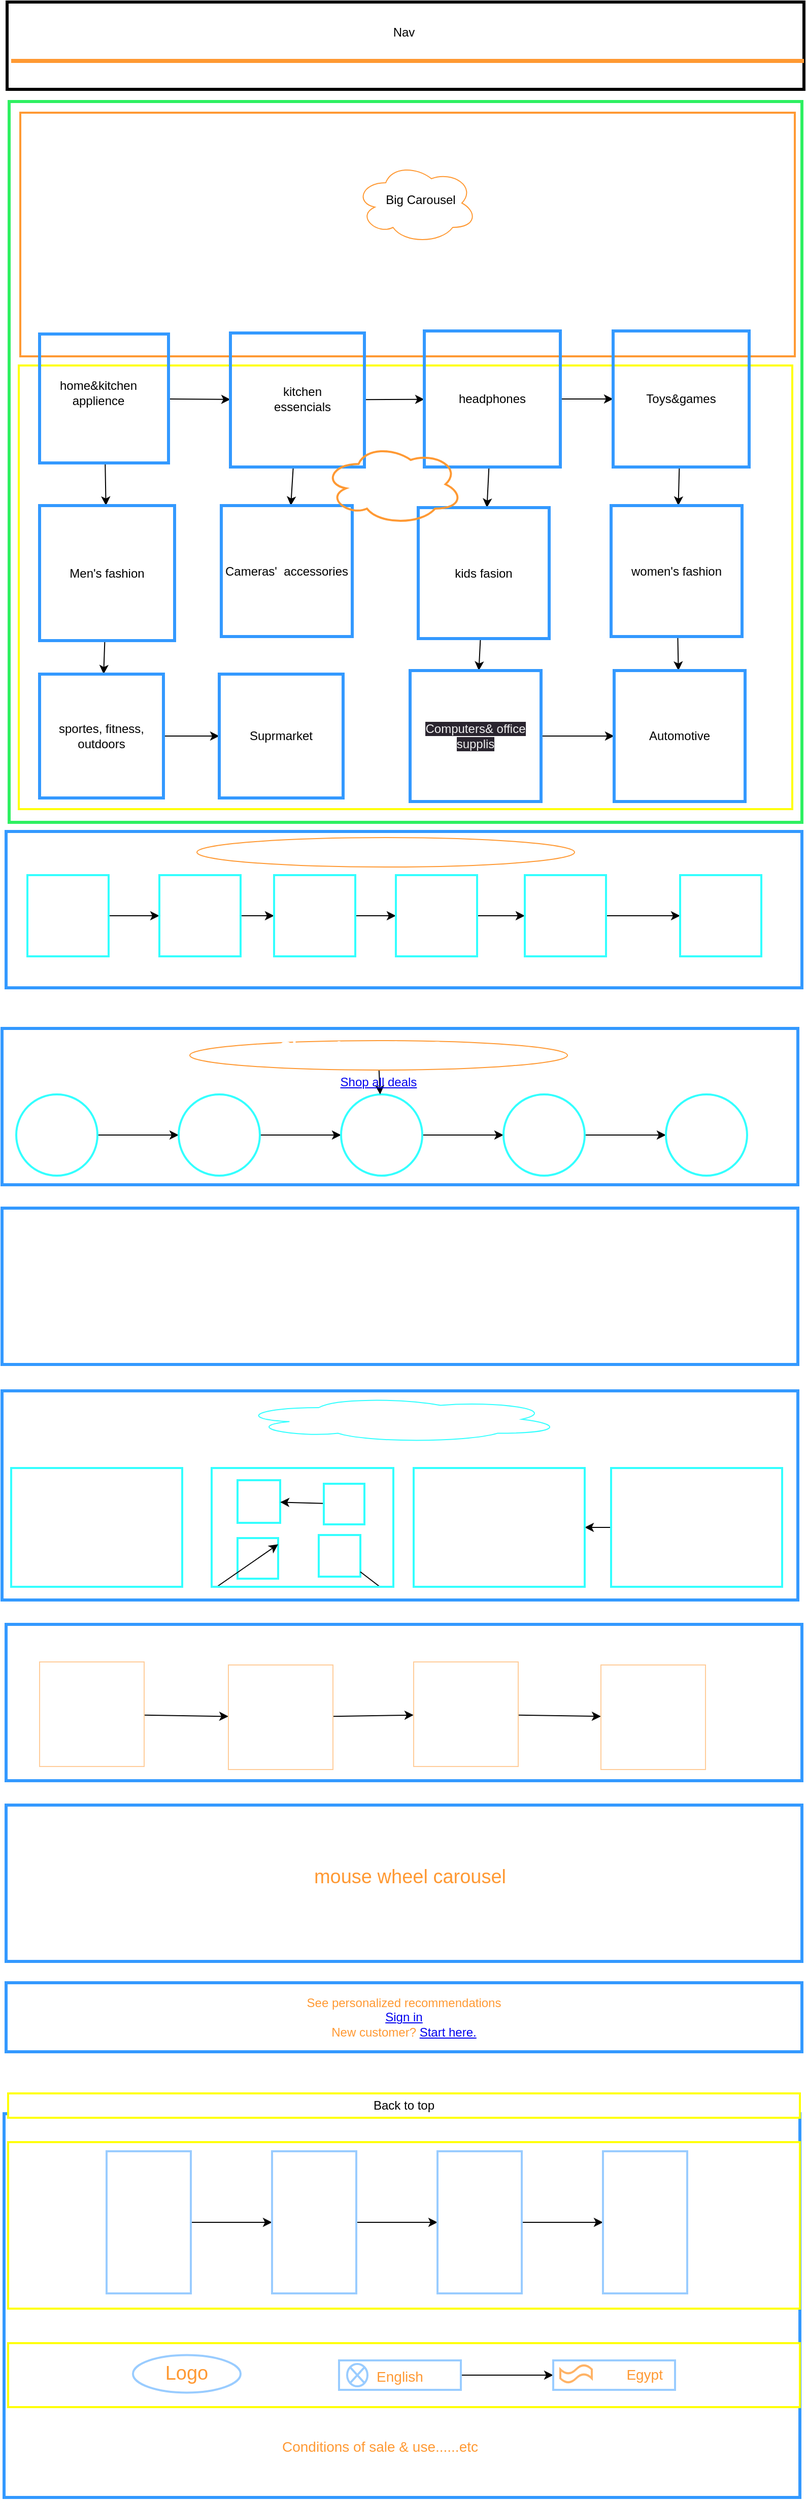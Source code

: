<mxfile>
    <diagram id="SZHYhyRzii-DjOMIfW77" name="Page-1">
        <mxGraphModel dx="5199" dy="2971" grid="0" gridSize="10" guides="1" tooltips="1" connect="1" arrows="1" fold="1" page="1" pageScale="1" pageWidth="1100" pageHeight="850" background="none" math="0" shadow="0">
            <root>
                <mxCell id="0"/>
                <mxCell id="1" parent="0"/>
                <mxCell id="2" value="" style="rounded=0;whiteSpace=wrap;html=1;strokeWidth=3;" parent="1" vertex="1">
                    <mxGeometry x="-3396" y="-2485" width="785" height="86" as="geometry"/>
                </mxCell>
                <mxCell id="5" value="" style="line;strokeWidth=4;html=1;strokeColor=#FF9933;" parent="1" vertex="1">
                    <mxGeometry x="-3392" y="-2432" width="781" height="10" as="geometry"/>
                </mxCell>
                <mxCell id="8" value="Nav" style="text;html=1;strokeColor=none;fillColor=none;align=center;verticalAlign=middle;whiteSpace=wrap;rounded=0;" parent="1" vertex="1">
                    <mxGeometry x="-3035" y="-2470" width="60" height="30" as="geometry"/>
                </mxCell>
                <mxCell id="9" value="" style="rounded=0;whiteSpace=wrap;html=1;strokeColor=#2EF061;strokeWidth=3;" parent="1" vertex="1">
                    <mxGeometry x="-3394" y="-2387" width="781" height="710" as="geometry"/>
                </mxCell>
                <mxCell id="12" value="" style="rounded=0;whiteSpace=wrap;html=1;strokeColor=#FF9933;strokeWidth=2;" parent="1" vertex="1">
                    <mxGeometry x="-3383" y="-2376" width="763" height="240" as="geometry"/>
                </mxCell>
                <mxCell id="14" value="Big Carousel" style="text;html=1;strokeColor=none;fillColor=none;align=center;verticalAlign=middle;whiteSpace=wrap;rounded=0;" parent="1" vertex="1">
                    <mxGeometry x="-3061" y="-2313" width="145" height="46" as="geometry"/>
                </mxCell>
                <mxCell id="15" value="" style="ellipse;shape=cloud;whiteSpace=wrap;html=1;strokeColor=#FF9933;fillColor=none;" parent="1" vertex="1">
                    <mxGeometry x="-3053" y="-2327" width="120" height="80" as="geometry"/>
                </mxCell>
                <mxCell id="17" value="" style="rounded=0;whiteSpace=wrap;html=1;strokeColor=#FFFF00;fillColor=none;strokeWidth=2;" parent="1" vertex="1">
                    <mxGeometry x="-3384.5" y="-2127" width="762" height="437" as="geometry"/>
                </mxCell>
                <mxCell id="21" value="" style="edgeStyle=none;html=1;" parent="1" source="18" target="20" edge="1">
                    <mxGeometry relative="1" as="geometry"/>
                </mxCell>
                <mxCell id="27" value="" style="edgeStyle=none;html=1;" parent="1" source="18" target="26" edge="1">
                    <mxGeometry relative="1" as="geometry"/>
                </mxCell>
                <mxCell id="18" value="" style="whiteSpace=wrap;html=1;aspect=fixed;strokeColor=#3399FF;fillColor=none;strokeWidth=3;" parent="1" vertex="1">
                    <mxGeometry x="-3364" y="-2158" width="127" height="127" as="geometry"/>
                </mxCell>
                <mxCell id="23" value="" style="edgeStyle=none;html=1;" parent="1" source="20" target="22" edge="1">
                    <mxGeometry relative="1" as="geometry"/>
                </mxCell>
                <mxCell id="29" value="" style="edgeStyle=none;html=1;" parent="1" source="20" target="28" edge="1">
                    <mxGeometry relative="1" as="geometry"/>
                </mxCell>
                <mxCell id="20" value="" style="whiteSpace=wrap;html=1;aspect=fixed;strokeColor=#3399FF;fillColor=none;strokeWidth=3;" parent="1" vertex="1">
                    <mxGeometry x="-3176" y="-2159" width="132" height="132" as="geometry"/>
                </mxCell>
                <mxCell id="25" value="" style="edgeStyle=none;html=1;" parent="1" source="22" target="24" edge="1">
                    <mxGeometry relative="1" as="geometry"/>
                </mxCell>
                <mxCell id="31" value="" style="edgeStyle=none;html=1;" parent="1" source="22" target="30" edge="1">
                    <mxGeometry relative="1" as="geometry"/>
                </mxCell>
                <mxCell id="22" value="headphones" style="whiteSpace=wrap;html=1;aspect=fixed;strokeColor=#3399FF;fillColor=none;strokeWidth=3;" parent="1" vertex="1">
                    <mxGeometry x="-2985" y="-2161" width="134" height="134" as="geometry"/>
                </mxCell>
                <mxCell id="33" value="" style="edgeStyle=none;html=1;" parent="1" source="24" target="32" edge="1">
                    <mxGeometry relative="1" as="geometry"/>
                </mxCell>
                <mxCell id="24" value="Toys&amp;amp;games" style="whiteSpace=wrap;html=1;aspect=fixed;strokeColor=#3399FF;fillColor=none;strokeWidth=3;align=center;" parent="1" vertex="1">
                    <mxGeometry x="-2799" y="-2161" width="134" height="134" as="geometry"/>
                </mxCell>
                <mxCell id="35" value="" style="edgeStyle=none;html=1;" parent="1" source="26" target="34" edge="1">
                    <mxGeometry relative="1" as="geometry"/>
                </mxCell>
                <mxCell id="26" value="Men's fashion" style="whiteSpace=wrap;html=1;aspect=fixed;strokeColor=#3399FF;fillColor=none;strokeWidth=3;" parent="1" vertex="1">
                    <mxGeometry x="-3364" y="-1989" width="133" height="133" as="geometry"/>
                </mxCell>
                <mxCell id="28" value="Cameras'&amp;nbsp; accessories" style="whiteSpace=wrap;html=1;aspect=fixed;strokeColor=#3399FF;fillColor=none;strokeWidth=3;" parent="1" vertex="1">
                    <mxGeometry x="-3185" y="-1989" width="129" height="129" as="geometry"/>
                </mxCell>
                <mxCell id="39" value="" style="edgeStyle=none;html=1;" parent="1" source="30" target="38" edge="1">
                    <mxGeometry relative="1" as="geometry"/>
                </mxCell>
                <mxCell id="30" value="kids fasion" style="whiteSpace=wrap;html=1;aspect=fixed;strokeColor=#3399FF;fillColor=none;strokeWidth=3;" parent="1" vertex="1">
                    <mxGeometry x="-2991" y="-1987" width="129" height="129" as="geometry"/>
                </mxCell>
                <mxCell id="41" value="" style="edgeStyle=none;html=1;" parent="1" source="32" target="40" edge="1">
                    <mxGeometry relative="1" as="geometry"/>
                </mxCell>
                <mxCell id="32" value="women's fashion" style="whiteSpace=wrap;html=1;aspect=fixed;strokeColor=#3399FF;fillColor=none;strokeWidth=3;" parent="1" vertex="1">
                    <mxGeometry x="-2801" y="-1989" width="129" height="129" as="geometry"/>
                </mxCell>
                <mxCell id="37" value="" style="edgeStyle=none;html=1;" parent="1" source="34" target="36" edge="1">
                    <mxGeometry relative="1" as="geometry"/>
                </mxCell>
                <mxCell id="34" value="sportes, fitness, outdoors" style="whiteSpace=wrap;html=1;aspect=fixed;strokeColor=#3399FF;fillColor=none;strokeWidth=3;align=center;" parent="1" vertex="1">
                    <mxGeometry x="-3364" y="-1823" width="122" height="122" as="geometry"/>
                </mxCell>
                <mxCell id="36" value="Suprmarket" style="whiteSpace=wrap;html=1;aspect=fixed;strokeColor=#3399FF;fillColor=none;strokeWidth=3;" parent="1" vertex="1">
                    <mxGeometry x="-3187" y="-1823" width="122" height="122" as="geometry"/>
                </mxCell>
                <mxCell id="46" value="" style="edgeStyle=none;html=1;" parent="1" source="38" target="40" edge="1">
                    <mxGeometry relative="1" as="geometry"/>
                </mxCell>
                <mxCell id="38" value="&lt;span style=&quot;color: rgb(240, 240, 240); font-family: Helvetica; font-size: 12px; font-style: normal; font-variant-ligatures: normal; font-variant-caps: normal; font-weight: 400; letter-spacing: normal; orphans: 2; text-align: center; text-indent: 0px; text-transform: none; widows: 2; word-spacing: 0px; -webkit-text-stroke-width: 0px; background-color: rgb(42, 37, 47); text-decoration-thickness: initial; text-decoration-style: initial; text-decoration-color: initial; float: none; display: inline !important;&quot;&gt;Computers&amp;amp; office supplis&lt;/span&gt;" style="whiteSpace=wrap;html=1;aspect=fixed;strokeColor=#3399FF;fillColor=none;strokeWidth=3;" parent="1" vertex="1">
                    <mxGeometry x="-2999" y="-1826.5" width="129" height="129" as="geometry"/>
                </mxCell>
                <mxCell id="40" value="Automotive" style="whiteSpace=wrap;html=1;aspect=fixed;strokeColor=#3399FF;fillColor=none;strokeWidth=3;" parent="1" vertex="1">
                    <mxGeometry x="-2798" y="-1826.5" width="129" height="129" as="geometry"/>
                </mxCell>
                <mxCell id="42" value="home&amp;amp;kitchen applience" style="text;html=1;strokeColor=none;fillColor=none;align=center;verticalAlign=middle;whiteSpace=wrap;rounded=0;strokeWidth=3;" parent="1" vertex="1">
                    <mxGeometry x="-3336" y="-2115" width="60" height="30" as="geometry"/>
                </mxCell>
                <mxCell id="45" value="kitchen&lt;br&gt;essencials&lt;br&gt;" style="text;html=1;strokeColor=none;fillColor=none;align=center;verticalAlign=middle;whiteSpace=wrap;rounded=0;strokeWidth=3;" parent="1" vertex="1">
                    <mxGeometry x="-3135" y="-2109.5" width="60" height="30" as="geometry"/>
                </mxCell>
                <mxCell id="47" value="" style="rounded=0;whiteSpace=wrap;html=1;strokeColor=#3399FF;strokeWidth=3;fillColor=none;" parent="1" vertex="1">
                    <mxGeometry x="-3397" y="-1668" width="784" height="154" as="geometry"/>
                </mxCell>
                <mxCell id="48" value="&lt;b&gt;make it 2 rows and&lt;br&gt;&amp;nbsp;use carousel&lt;/b&gt;" style="ellipse;shape=cloud;whiteSpace=wrap;html=1;strokeColor=#FF9933;strokeWidth=2;fillColor=none;align=center;fontColor=#FFFFFF;" parent="1" vertex="1">
                    <mxGeometry x="-3084" y="-2050" width="137" height="80" as="geometry"/>
                </mxCell>
                <mxCell id="49" value="Today's deals .. 10 carousels using owl carousel" style="ellipse;whiteSpace=wrap;html=1;strokeColor=#FF9933;strokeWidth=1;fontColor=#FFFFFF;fillColor=none;" parent="1" vertex="1">
                    <mxGeometry x="-3209" y="-1662" width="372" height="29" as="geometry"/>
                </mxCell>
                <mxCell id="52" value="" style="edgeStyle=none;html=1;fontColor=#FFFFFF;" parent="1" source="50" target="51" edge="1">
                    <mxGeometry relative="1" as="geometry"/>
                </mxCell>
                <mxCell id="50" value="" style="whiteSpace=wrap;html=1;aspect=fixed;strokeColor=#33FFFF;strokeWidth=2;fontColor=#FFFFFF;fillColor=none;" parent="1" vertex="1">
                    <mxGeometry x="-3376" y="-1625" width="80" height="80" as="geometry"/>
                </mxCell>
                <mxCell id="54" value="" style="edgeStyle=none;html=1;fontColor=#FFFFFF;" parent="1" source="51" target="53" edge="1">
                    <mxGeometry relative="1" as="geometry"/>
                </mxCell>
                <mxCell id="51" value="" style="whiteSpace=wrap;html=1;aspect=fixed;strokeColor=#33FFFF;strokeWidth=2;fontColor=#FFFFFF;fillColor=none;" parent="1" vertex="1">
                    <mxGeometry x="-3246" y="-1625" width="80" height="80" as="geometry"/>
                </mxCell>
                <mxCell id="56" value="" style="edgeStyle=none;html=1;fontColor=#FFFFFF;" parent="1" source="53" target="55" edge="1">
                    <mxGeometry relative="1" as="geometry"/>
                </mxCell>
                <mxCell id="53" value="" style="whiteSpace=wrap;html=1;aspect=fixed;strokeColor=#33FFFF;strokeWidth=2;fontColor=#FFFFFF;fillColor=none;" parent="1" vertex="1">
                    <mxGeometry x="-3133" y="-1625" width="80" height="80" as="geometry"/>
                </mxCell>
                <mxCell id="58" value="" style="edgeStyle=none;html=1;fontColor=#FFFFFF;" parent="1" source="55" target="57" edge="1">
                    <mxGeometry relative="1" as="geometry"/>
                </mxCell>
                <mxCell id="55" value="" style="whiteSpace=wrap;html=1;aspect=fixed;strokeColor=#33FFFF;strokeWidth=2;fontColor=#FFFFFF;fillColor=none;" parent="1" vertex="1">
                    <mxGeometry x="-3013" y="-1625" width="80" height="80" as="geometry"/>
                </mxCell>
                <mxCell id="60" value="" style="edgeStyle=none;html=1;fontColor=#FFFFFF;" parent="1" source="57" target="59" edge="1">
                    <mxGeometry relative="1" as="geometry"/>
                </mxCell>
                <mxCell id="57" value="" style="whiteSpace=wrap;html=1;aspect=fixed;strokeColor=#33FFFF;strokeWidth=2;fontColor=#FFFFFF;fillColor=none;" parent="1" vertex="1">
                    <mxGeometry x="-2886" y="-1625" width="80" height="80" as="geometry"/>
                </mxCell>
                <mxCell id="59" value="" style="whiteSpace=wrap;html=1;aspect=fixed;strokeColor=#33FFFF;strokeWidth=2;fontColor=#FFFFFF;fillColor=none;" parent="1" vertex="1">
                    <mxGeometry x="-2733" y="-1625" width="80" height="80" as="geometry"/>
                </mxCell>
                <mxCell id="63" value="" style="rounded=0;whiteSpace=wrap;html=1;strokeColor=#3399FF;strokeWidth=3;fillColor=none;fontColor=#FFFFFF;" parent="1" vertex="1">
                    <mxGeometry x="-3401" y="-1474" width="784" height="154" as="geometry"/>
                </mxCell>
                <mxCell id="79" value="" style="edgeStyle=none;html=1;fontColor=#FFFFFF;" parent="1" source="77" target="78" edge="1">
                    <mxGeometry relative="1" as="geometry"/>
                </mxCell>
                <mxCell id="77" value="" style="ellipse;whiteSpace=wrap;html=1;aspect=fixed;strokeColor=#33FFFF;strokeWidth=2;fontColor=#FFFFFF;fillColor=none;" parent="1" vertex="1">
                    <mxGeometry x="-3387" y="-1409" width="80" height="80" as="geometry"/>
                </mxCell>
                <mxCell id="81" value="" style="edgeStyle=none;html=1;fontColor=#FFFFFF;" parent="1" source="78" target="80" edge="1">
                    <mxGeometry relative="1" as="geometry"/>
                </mxCell>
                <mxCell id="78" value="" style="ellipse;whiteSpace=wrap;html=1;aspect=fixed;strokeColor=#33FFFF;strokeWidth=2;fontColor=#FFFFFF;fillColor=none;" parent="1" vertex="1">
                    <mxGeometry x="-3227" y="-1409" width="80" height="80" as="geometry"/>
                </mxCell>
                <mxCell id="84" value="" style="edgeStyle=none;html=1;fontColor=#FFFFFF;" parent="1" source="80" target="83" edge="1">
                    <mxGeometry relative="1" as="geometry"/>
                </mxCell>
                <mxCell id="80" value="" style="ellipse;whiteSpace=wrap;html=1;aspect=fixed;strokeColor=#33FFFF;strokeWidth=2;fontColor=#FFFFFF;fillColor=none;" parent="1" vertex="1">
                    <mxGeometry x="-3067" y="-1409" width="80" height="80" as="geometry"/>
                </mxCell>
                <mxCell id="86" value="" style="edgeStyle=none;html=1;fontColor=#FFFFFF;" parent="1" source="83" target="85" edge="1">
                    <mxGeometry relative="1" as="geometry"/>
                </mxCell>
                <mxCell id="83" value="" style="ellipse;whiteSpace=wrap;html=1;aspect=fixed;strokeColor=#33FFFF;strokeWidth=2;fontColor=#FFFFFF;fillColor=none;" parent="1" vertex="1">
                    <mxGeometry x="-2907" y="-1409" width="80" height="80" as="geometry"/>
                </mxCell>
                <mxCell id="85" value="" style="ellipse;whiteSpace=wrap;html=1;aspect=fixed;strokeColor=#33FFFF;strokeWidth=2;fontColor=#FFFFFF;fillColor=none;" parent="1" vertex="1">
                    <mxGeometry x="-2747" y="-1409" width="80" height="80" as="geometry"/>
                </mxCell>
                <mxCell id="89" value="" style="edgeStyle=none;html=1;fontSize=607;fontColor=#FFFFFF;" parent="1" source="87" target="80" edge="1">
                    <mxGeometry relative="1" as="geometry"/>
                </mxCell>
                <mxCell id="87" value="&lt;div class=&quot;a-section as-title-block&quot;&gt;&lt;h2 class=&quot;as-title-block-left&quot;&gt;&lt;span class=&quot;a-color-base&quot;&gt;Shop the Budget Store&lt;/span&gt;&lt;/h2&gt;&lt;span class=&quot;as-title-block-right&quot;&gt;&lt;a href=&quot;https://www.amazon.eg/-/en/whitefriday&quot; class=&quot;a-link-normal&quot;&gt;Shop all deals&lt;/a&gt;&lt;/span&gt;&lt;/div&gt;" style="ellipse;whiteSpace=wrap;html=1;strokeColor=#FF9933;strokeWidth=1;fontColor=#FFFFFF;fillColor=none;" parent="1" vertex="1">
                    <mxGeometry x="-3216" y="-1462" width="372" height="29" as="geometry"/>
                </mxCell>
                <mxCell id="93" value="&lt;h2 class=&quot;as-title-block-left&quot;&gt;&lt;span class=&quot;a-color-base&quot;&gt;Frequently repurchased in Beauty &amp;amp; Personal Care&lt;/span&gt;&lt;/h2&gt;&lt;div&gt;&lt;span class=&quot;a-color-base&quot;&gt;wheel carousel&lt;/span&gt;&lt;/div&gt;" style="rounded=0;whiteSpace=wrap;html=1;strokeColor=#3399FF;strokeWidth=3;fillColor=none;fontColor=#FFFFFF;" parent="1" vertex="1">
                    <mxGeometry x="-3401" y="-1297" width="784" height="154" as="geometry"/>
                </mxCell>
                <mxCell id="94" value="&lt;h2 class=&quot;as-title-block-left&quot;&gt;&lt;br&gt;&lt;/h2&gt;" style="rounded=0;whiteSpace=wrap;html=1;strokeColor=#3399FF;strokeWidth=3;fillColor=none;fontColor=#FFFFFF;" parent="1" vertex="1">
                    <mxGeometry x="-3401" y="-1117" width="784" height="206" as="geometry"/>
                </mxCell>
                <mxCell id="96" value="" style="rounded=0;whiteSpace=wrap;html=1;strokeColor=#33FFFF;strokeWidth=2;fontSize=607;fontColor=#FFFFFF;fillColor=none;" parent="1" vertex="1">
                    <mxGeometry x="-3392" y="-1041" width="168.5" height="117" as="geometry"/>
                </mxCell>
                <mxCell id="99" value="" style="whiteSpace=wrap;html=1;aspect=fixed;strokeColor=#33FFFF;strokeWidth=2;fontSize=607;fontColor=#FFFFFF;fillColor=none;" parent="1" vertex="1">
                    <mxGeometry x="-3169" y="-1029" width="42" height="42" as="geometry"/>
                </mxCell>
                <mxCell id="114" value="" style="edgeStyle=none;html=1;fontSize=607;fontColor=#FFFFFF;" parent="1" source="101" target="99" edge="1">
                    <mxGeometry relative="1" as="geometry"/>
                </mxCell>
                <mxCell id="101" value="" style="whiteSpace=wrap;html=1;aspect=fixed;strokeColor=#33FFFF;strokeWidth=2;fontSize=607;fontColor=#FFFFFF;fillColor=none;" parent="1" vertex="1">
                    <mxGeometry x="-3084" y="-1025.5" width="40" height="40" as="geometry"/>
                </mxCell>
                <mxCell id="103" value="" style="whiteSpace=wrap;html=1;aspect=fixed;strokeColor=#33FFFF;strokeWidth=2;fontSize=607;fontColor=#FFFFFF;fillColor=none;" parent="1" vertex="1">
                    <mxGeometry x="-3169" y="-972" width="40" height="40" as="geometry"/>
                </mxCell>
                <mxCell id="113" value="" style="edgeStyle=none;html=1;fontSize=607;fontColor=#FFFFFF;startArrow=none;" parent="1" source="97" target="103" edge="1">
                    <mxGeometry relative="1" as="geometry"/>
                </mxCell>
                <mxCell id="106" value="" style="whiteSpace=wrap;html=1;aspect=fixed;strokeColor=#33FFFF;strokeWidth=2;fontSize=607;fontColor=#FFFFFF;fillColor=none;direction=south;" parent="1" vertex="1">
                    <mxGeometry x="-3089" y="-975" width="41" height="41" as="geometry"/>
                </mxCell>
                <mxCell id="112" value="" style="edgeStyle=none;html=1;fontSize=607;fontColor=#FFFFFF;" parent="1" source="109" target="111" edge="1">
                    <mxGeometry relative="1" as="geometry"/>
                </mxCell>
                <mxCell id="109" value="" style="rounded=0;whiteSpace=wrap;html=1;strokeColor=#33FFFF;strokeWidth=2;fontSize=607;fontColor=#FFFFFF;fillColor=none;" parent="1" vertex="1">
                    <mxGeometry x="-2801" y="-1041" width="168.5" height="117" as="geometry"/>
                </mxCell>
                <mxCell id="111" value="" style="rounded=0;whiteSpace=wrap;html=1;strokeColor=#33FFFF;strokeWidth=2;fontSize=607;fontColor=#FFFFFF;fillColor=none;" parent="1" vertex="1">
                    <mxGeometry x="-2995.5" y="-1041" width="168.5" height="117" as="geometry"/>
                </mxCell>
                <mxCell id="115" value="" style="edgeStyle=none;html=1;fontSize=607;fontColor=#FFFFFF;endArrow=none;" parent="1" source="106" target="97" edge="1">
                    <mxGeometry relative="1" as="geometry">
                        <mxPoint x="-3089" y="-953.863" as="sourcePoint"/>
                        <mxPoint x="-3129" y="-952.621" as="targetPoint"/>
                    </mxGeometry>
                </mxCell>
                <mxCell id="97" value="" style="rounded=0;whiteSpace=wrap;html=1;strokeColor=#33FFFF;strokeWidth=2;fontSize=607;fontColor=#FFFFFF;fillColor=none;" parent="1" vertex="1">
                    <mxGeometry x="-3194.5" y="-1041" width="179" height="117" as="geometry"/>
                </mxCell>
                <mxCell id="116" value="new Arrivals" style="ellipse;shape=cloud;whiteSpace=wrap;html=1;strokeColor=#33FFFF;strokeWidth=1;fontSize=16;fontColor=#FFFFFF;fillColor=none;" parent="1" vertex="1">
                    <mxGeometry x="-3169" y="-1112" width="320" height="46" as="geometry"/>
                </mxCell>
                <mxCell id="117" value="" style="rounded=0;whiteSpace=wrap;html=1;strokeColor=#3399FF;strokeWidth=3;fillColor=none;" parent="1" vertex="1">
                    <mxGeometry x="-3397" y="-887" width="784" height="154" as="geometry"/>
                </mxCell>
                <mxCell id="120" value="" style="edgeStyle=none;html=1;fontSize=16;fontColor=#FFFFFF;" parent="1" source="118" target="119" edge="1">
                    <mxGeometry relative="1" as="geometry"/>
                </mxCell>
                <mxCell id="118" value="" style="whiteSpace=wrap;html=1;aspect=fixed;strokeColor=#FFCC99;strokeWidth=1;fontSize=16;fontColor=#FFFFFF;fillColor=none;" parent="1" vertex="1">
                    <mxGeometry x="-3364" y="-850" width="103" height="103" as="geometry"/>
                </mxCell>
                <mxCell id="122" value="" style="edgeStyle=none;html=1;fontSize=16;fontColor=#FFFFFF;" parent="1" source="119" target="121" edge="1">
                    <mxGeometry relative="1" as="geometry"/>
                </mxCell>
                <mxCell id="119" value="" style="whiteSpace=wrap;html=1;aspect=fixed;strokeColor=#FFCC99;strokeWidth=1;fontSize=16;fontColor=#FFFFFF;fillColor=none;" parent="1" vertex="1">
                    <mxGeometry x="-3178" y="-847" width="103" height="103" as="geometry"/>
                </mxCell>
                <mxCell id="124" value="" style="edgeStyle=none;html=1;fontSize=16;fontColor=#FFFFFF;" parent="1" source="121" target="123" edge="1">
                    <mxGeometry relative="1" as="geometry"/>
                </mxCell>
                <mxCell id="121" value="" style="whiteSpace=wrap;html=1;aspect=fixed;strokeColor=#FFCC99;strokeWidth=1;fontSize=16;fontColor=#FFFFFF;fillColor=none;" parent="1" vertex="1">
                    <mxGeometry x="-2995.5" y="-850" width="103" height="103" as="geometry"/>
                </mxCell>
                <mxCell id="123" value="" style="whiteSpace=wrap;html=1;aspect=fixed;strokeColor=#FFCC99;strokeWidth=1;fontSize=16;fontColor=#FFFFFF;fillColor=none;" parent="1" vertex="1">
                    <mxGeometry x="-2811" y="-847" width="103" height="103" as="geometry"/>
                </mxCell>
                <mxCell id="125" value="Large appliance&lt;br&gt;10 mouse wheel carousel" style="text;strokeColor=none;fillColor=none;html=1;fontSize=15;fontStyle=1;verticalAlign=middle;align=center;strokeWidth=1;fontColor=#FFFFFF;" parent="1" vertex="1">
                    <mxGeometry x="-3075" y="-878" width="100" height="17" as="geometry"/>
                </mxCell>
                <mxCell id="126" value="" style="rounded=0;whiteSpace=wrap;html=1;strokeColor=#3399FF;strokeWidth=3;fillColor=none;fontColor=#FF9933;" parent="1" vertex="1">
                    <mxGeometry x="-3397" y="-709" width="784" height="154" as="geometry"/>
                </mxCell>
                <mxCell id="127" value="&lt;h2 class=&quot;as-title-block-left&quot;&gt;&lt;span style=&quot;font-size: 19px;&quot; class=&quot;a-color-base&quot;&gt;Frequently purchased in Groceries&lt;/span&gt;&lt;/h2&gt;" style="text;strokeColor=none;fillColor=none;html=1;fontSize=24;fontStyle=1;verticalAlign=middle;align=center;strokeWidth=1;fontColor=#FFFFFF;" parent="1" vertex="1">
                    <mxGeometry x="-3067" y="-709" width="100" height="40" as="geometry"/>
                </mxCell>
                <mxCell id="128" value="mouse wheel carousel" style="text;html=1;strokeColor=none;fillColor=none;align=center;verticalAlign=middle;whiteSpace=wrap;rounded=0;strokeWidth=1;fontSize=19;fontColor=#FF9933;" parent="1" vertex="1">
                    <mxGeometry x="-3103" y="-653" width="208" height="30" as="geometry"/>
                </mxCell>
                <mxCell id="130" value="&lt;meta charset=&quot;utf-8&quot;&gt;&lt;div data-mix-claimed=&quot;true&quot; data-acp-tracking=&quot;{&amp;quot;pd_rd_w&amp;quot;:&amp;quot;vAYxo&amp;quot;,&amp;quot;content-id&amp;quot;:&amp;quot;amzn1.sym.8e6e84ee-12aa-45bc-a2da-7348c17c3e6e&amp;quot;,&amp;quot;pf_rd_p&amp;quot;:&amp;quot;8e6e84ee-12aa-45bc-a2da-7348c17c3e6e&amp;quot;,&amp;quot;pf_rd_r&amp;quot;:&amp;quot;PK5D1TDE805KMWAJQT5N&amp;quot;,&amp;quot;pd_rd_wg&amp;quot;:&amp;quot;bNxk9&amp;quot;,&amp;quot;pd_rd_r&amp;quot;:&amp;quot;c80b626b-6c15-47ca-a0d8-a68a5f949608&amp;quot;,&amp;quot;ref_&amp;quot;:&amp;quot;rvi&amp;quot;}&quot; data-card-metrics-id=&quot;p13n-rvi_desktop-rvi_0&quot; id=&quot;CardInstanceA3T_tH_oM4MuZzottoH7uw&quot; class=&quot;_cDEzb_identity_slKBR&quot;&gt;&lt;div align=&quot;center&quot; class=&quot;rhf-state-signin&quot;&gt;&lt;div class=&quot;rhf-sign-in-button&quot;&gt;&lt;div class=&quot;rhf-sign-in-title&quot;&gt;See personalized recommendations&lt;/div&gt;&lt;a href=&quot;https://www.amazon.eg/ap/signin?openid.mode=checkid_setup&amp;amp;openid.ns=http%3A%2F%2Fspecs.openid.net%2Fauth%2F2.0&amp;amp;openid.return_to=https%3A%2F%2Fwww.amazon.eg%2Fref%3Drhf_sign_in&amp;amp;openid.assoc_handle=egflex&amp;amp;openid.pape.max_auth_age=0&quot; class=&quot;action-button&quot;&gt;&lt;span width=&quot;50px&quot; class=&quot;action-inner&quot;&gt;Sign in&lt;/span&gt;&lt;/a&gt;&lt;div class=&quot;rhf-sign-in-tooltip-new-customer&quot;&gt;New customer?&amp;nbsp;&lt;a href=&quot;https://www.amazon.eg/ap/register?openid.mode=checkid_setup&amp;amp;openid.ns=http%3A%2F%2Fspecs.openid.net%2Fauth%2F2.0&amp;amp;openid.return_to=https%3A%2F%2Fwww.amazon.eg%2Fref%3Drhf_sign_in&amp;amp;openid.assoc_handle=egflex&quot; class=&quot;sign-in-tooltip-link&quot;&gt;Start here.&lt;/a&gt;&lt;/div&gt;&lt;/div&gt;&lt;/div&gt;&lt;/div&gt;" style="rounded=0;whiteSpace=wrap;html=1;strokeColor=#3399FF;strokeWidth=3;fillColor=none;fontColor=#FF9933;" parent="1" vertex="1">
                    <mxGeometry x="-3397" y="-534" width="784" height="68" as="geometry"/>
                </mxCell>
                <mxCell id="131" value="&lt;div data-mix-claimed=&quot;true&quot; data-acp-tracking=&quot;{&amp;quot;pd_rd_w&amp;quot;:&amp;quot;vAYxo&amp;quot;,&amp;quot;content-id&amp;quot;:&amp;quot;amzn1.sym.8e6e84ee-12aa-45bc-a2da-7348c17c3e6e&amp;quot;,&amp;quot;pf_rd_p&amp;quot;:&amp;quot;8e6e84ee-12aa-45bc-a2da-7348c17c3e6e&amp;quot;,&amp;quot;pf_rd_r&amp;quot;:&amp;quot;PK5D1TDE805KMWAJQT5N&amp;quot;,&amp;quot;pd_rd_wg&amp;quot;:&amp;quot;bNxk9&amp;quot;,&amp;quot;pd_rd_r&amp;quot;:&amp;quot;c80b626b-6c15-47ca-a0d8-a68a5f949608&amp;quot;,&amp;quot;ref_&amp;quot;:&amp;quot;rvi&amp;quot;}&quot; data-card-metrics-id=&quot;p13n-rvi_desktop-rvi_0&quot; id=&quot;CardInstanceA3T_tH_oM4MuZzottoH7uw&quot; class=&quot;_cDEzb_identity_slKBR&quot;&gt;&lt;div align=&quot;center&quot; class=&quot;rhf-state-signin&quot;&gt;&lt;div class=&quot;rhf-sign-in-button&quot;&gt;&lt;div class=&quot;rhf-sign-in-title&quot;&gt;Condit&lt;/div&gt;&lt;/div&gt;&lt;/div&gt;&lt;/div&gt;" style="rounded=0;whiteSpace=wrap;html=1;strokeColor=#3399FF;strokeWidth=3;fillColor=none;fontColor=#FF9933;" parent="1" vertex="1">
                    <mxGeometry x="-3399" y="-405" width="784" height="378" as="geometry"/>
                </mxCell>
                <mxCell id="132" value="&lt;div data-mix-claimed=&quot;true&quot; data-acp-tracking=&quot;{&amp;quot;pd_rd_w&amp;quot;:&amp;quot;vAYxo&amp;quot;,&amp;quot;content-id&amp;quot;:&amp;quot;amzn1.sym.8e6e84ee-12aa-45bc-a2da-7348c17c3e6e&amp;quot;,&amp;quot;pf_rd_p&amp;quot;:&amp;quot;8e6e84ee-12aa-45bc-a2da-7348c17c3e6e&amp;quot;,&amp;quot;pf_rd_r&amp;quot;:&amp;quot;PK5D1TDE805KMWAJQT5N&amp;quot;,&amp;quot;pd_rd_wg&amp;quot;:&amp;quot;bNxk9&amp;quot;,&amp;quot;pd_rd_r&amp;quot;:&amp;quot;c80b626b-6c15-47ca-a0d8-a68a5f949608&amp;quot;,&amp;quot;ref_&amp;quot;:&amp;quot;rvi&amp;quot;}&quot; data-card-metrics-id=&quot;p13n-rvi_desktop-rvi_0&quot; id=&quot;CardInstanceA3T_tH_oM4MuZzottoH7uw&quot; class=&quot;_cDEzb_identity_slKBR&quot;&gt;&lt;div align=&quot;center&quot; class=&quot;rhf-state-signin&quot;&gt;&lt;div class=&quot;rhf-sign-in-button&quot;&gt;&lt;div class=&quot;rhf-sign-in-title&quot;&gt;Back to top&lt;/div&gt;&lt;/div&gt;&lt;/div&gt;&lt;/div&gt;" style="rounded=0;whiteSpace=wrap;html=1;strokeWidth=2;strokeColor=#FFFF00;" parent="1" vertex="1">
                    <mxGeometry x="-3395" y="-425" width="780" height="24" as="geometry"/>
                </mxCell>
                <mxCell id="133" value="&lt;div data-mix-claimed=&quot;true&quot; data-acp-tracking=&quot;{&amp;quot;pd_rd_w&amp;quot;:&amp;quot;vAYxo&amp;quot;,&amp;quot;content-id&amp;quot;:&amp;quot;amzn1.sym.8e6e84ee-12aa-45bc-a2da-7348c17c3e6e&amp;quot;,&amp;quot;pf_rd_p&amp;quot;:&amp;quot;8e6e84ee-12aa-45bc-a2da-7348c17c3e6e&amp;quot;,&amp;quot;pf_rd_r&amp;quot;:&amp;quot;PK5D1TDE805KMWAJQT5N&amp;quot;,&amp;quot;pd_rd_wg&amp;quot;:&amp;quot;bNxk9&amp;quot;,&amp;quot;pd_rd_r&amp;quot;:&amp;quot;c80b626b-6c15-47ca-a0d8-a68a5f949608&amp;quot;,&amp;quot;ref_&amp;quot;:&amp;quot;rvi&amp;quot;}&quot; data-card-metrics-id=&quot;p13n-rvi_desktop-rvi_0&quot; id=&quot;CardInstanceA3T_tH_oM4MuZzottoH7uw&quot; class=&quot;_cDEzb_identity_slKBR&quot;&gt;&lt;div align=&quot;center&quot; class=&quot;rhf-state-signin&quot;&gt;&lt;div class=&quot;rhf-sign-in-button&quot;&gt;&lt;div class=&quot;rhf-sign-in-title&quot;&gt;&lt;br&gt;&lt;/div&gt;&lt;/div&gt;&lt;/div&gt;&lt;/div&gt;" style="rounded=0;whiteSpace=wrap;html=1;strokeWidth=2;strokeColor=#FFFF00;" parent="1" vertex="1">
                    <mxGeometry x="-3395" y="-377" width="780" height="164" as="geometry"/>
                </mxCell>
                <mxCell id="136" value="" style="edgeStyle=none;html=1;fontSize=19;fontColor=#FF9933;" parent="1" source="134" target="135" edge="1">
                    <mxGeometry relative="1" as="geometry"/>
                </mxCell>
                <mxCell id="134" value="" style="rounded=0;whiteSpace=wrap;html=1;strokeColor=#99CCFF;strokeWidth=2;fontSize=19;fontColor=#FF9933;fillColor=none;direction=south;" parent="1" vertex="1">
                    <mxGeometry x="-3298" y="-368" width="83" height="140" as="geometry"/>
                </mxCell>
                <mxCell id="138" value="" style="edgeStyle=none;html=1;fontSize=19;fontColor=#FF9933;" parent="1" source="135" target="137" edge="1">
                    <mxGeometry relative="1" as="geometry"/>
                </mxCell>
                <mxCell id="135" value="" style="rounded=0;whiteSpace=wrap;html=1;strokeColor=#99CCFF;strokeWidth=2;fontSize=19;fontColor=#FF9933;fillColor=none;direction=south;" parent="1" vertex="1">
                    <mxGeometry x="-3135" y="-368" width="83" height="140" as="geometry"/>
                </mxCell>
                <mxCell id="140" value="" style="edgeStyle=none;html=1;fontSize=19;fontColor=#FF9933;" parent="1" source="137" target="139" edge="1">
                    <mxGeometry relative="1" as="geometry"/>
                </mxCell>
                <mxCell id="137" value="" style="rounded=0;whiteSpace=wrap;html=1;strokeColor=#99CCFF;strokeWidth=2;fontSize=19;fontColor=#FF9933;fillColor=none;direction=south;" parent="1" vertex="1">
                    <mxGeometry x="-2972" y="-368" width="83" height="140" as="geometry"/>
                </mxCell>
                <mxCell id="139" value="" style="rounded=0;whiteSpace=wrap;html=1;strokeColor=#99CCFF;strokeWidth=2;fontSize=19;fontColor=#FF9933;fillColor=none;direction=south;" parent="1" vertex="1">
                    <mxGeometry x="-2809" y="-368" width="83" height="140" as="geometry"/>
                </mxCell>
                <mxCell id="143" value="&lt;div data-mix-claimed=&quot;true&quot; data-acp-tracking=&quot;{&amp;quot;pd_rd_w&amp;quot;:&amp;quot;vAYxo&amp;quot;,&amp;quot;content-id&amp;quot;:&amp;quot;amzn1.sym.8e6e84ee-12aa-45bc-a2da-7348c17c3e6e&amp;quot;,&amp;quot;pf_rd_p&amp;quot;:&amp;quot;8e6e84ee-12aa-45bc-a2da-7348c17c3e6e&amp;quot;,&amp;quot;pf_rd_r&amp;quot;:&amp;quot;PK5D1TDE805KMWAJQT5N&amp;quot;,&amp;quot;pd_rd_wg&amp;quot;:&amp;quot;bNxk9&amp;quot;,&amp;quot;pd_rd_r&amp;quot;:&amp;quot;c80b626b-6c15-47ca-a0d8-a68a5f949608&amp;quot;,&amp;quot;ref_&amp;quot;:&amp;quot;rvi&amp;quot;}&quot; data-card-metrics-id=&quot;p13n-rvi_desktop-rvi_0&quot; id=&quot;CardInstanceA3T_tH_oM4MuZzottoH7uw&quot; class=&quot;_cDEzb_identity_slKBR&quot;&gt;&lt;div align=&quot;center&quot; class=&quot;rhf-state-signin&quot;&gt;&lt;div class=&quot;rhf-sign-in-button&quot;&gt;&lt;div class=&quot;rhf-sign-in-title&quot;&gt;&lt;br&gt;&lt;/div&gt;&lt;/div&gt;&lt;/div&gt;&lt;/div&gt;" style="rounded=0;whiteSpace=wrap;html=1;strokeWidth=2;strokeColor=#FFFF00;" parent="1" vertex="1">
                    <mxGeometry x="-3395" y="-179" width="780" height="63" as="geometry"/>
                </mxCell>
                <mxCell id="144" value="Logo" style="ellipse;whiteSpace=wrap;html=1;strokeColor=#99CCFF;strokeWidth=2;fontSize=19;fontColor=#FF9933;fillColor=none;" parent="1" vertex="1">
                    <mxGeometry x="-3272" y="-167.25" width="106" height="37" as="geometry"/>
                </mxCell>
                <mxCell id="149" value="" style="edgeStyle=none;html=1;fontSize=19;fontColor=#FF9933;" parent="1" source="145" target="148" edge="1">
                    <mxGeometry relative="1" as="geometry"/>
                </mxCell>
                <mxCell id="145" value="&lt;font style=&quot;font-size: 14px;&quot;&gt;English&lt;/font&gt;" style="rounded=0;whiteSpace=wrap;html=1;strokeColor=#99CCFF;strokeWidth=2;fontSize=19;fontColor=#FF9933;fillColor=none;align=center;" parent="1" vertex="1">
                    <mxGeometry x="-3069" y="-162" width="120" height="29" as="geometry"/>
                </mxCell>
                <mxCell id="148" value="&lt;font style=&quot;font-size: 14px;&quot;&gt;Egypt&lt;/font&gt;" style="rounded=0;whiteSpace=wrap;html=1;strokeColor=#99CCFF;strokeWidth=2;fontSize=19;fontColor=#FF9933;fillColor=none;align=right;spacingLeft=2;spacingRight=10;spacingBottom=4;" parent="1" vertex="1">
                    <mxGeometry x="-2858" y="-162" width="120" height="29" as="geometry"/>
                </mxCell>
                <mxCell id="150" value="" style="shape=sumEllipse;perimeter=ellipsePerimeter;whiteSpace=wrap;html=1;backgroundOutline=1;strokeColor=#99CCFF;strokeWidth=2;fontSize=19;fontColor=#FF9933;fillColor=none;" parent="1" vertex="1">
                    <mxGeometry x="-3061" y="-158.5" width="20" height="22" as="geometry"/>
                </mxCell>
                <mxCell id="152" value="" style="shape=tape;whiteSpace=wrap;html=1;strokeColor=#FFB366;strokeWidth=2;fontSize=14;fontColor=#FF9933;fillColor=none;size=0.489;" parent="1" vertex="1">
                    <mxGeometry x="-2851" y="-157.5" width="31" height="17.5" as="geometry"/>
                </mxCell>
                <mxCell id="154" value="Conditions of sale &amp;amp; use......etc" style="text;html=1;strokeColor=none;fillColor=none;align=center;verticalAlign=middle;whiteSpace=wrap;rounded=0;strokeWidth=2;fontSize=14;fontColor=#FF9933;" parent="1" vertex="1">
                    <mxGeometry x="-3153.25" y="-92" width="248.5" height="30" as="geometry"/>
                </mxCell>
            </root>
        </mxGraphModel>
    </diagram>
</mxfile>